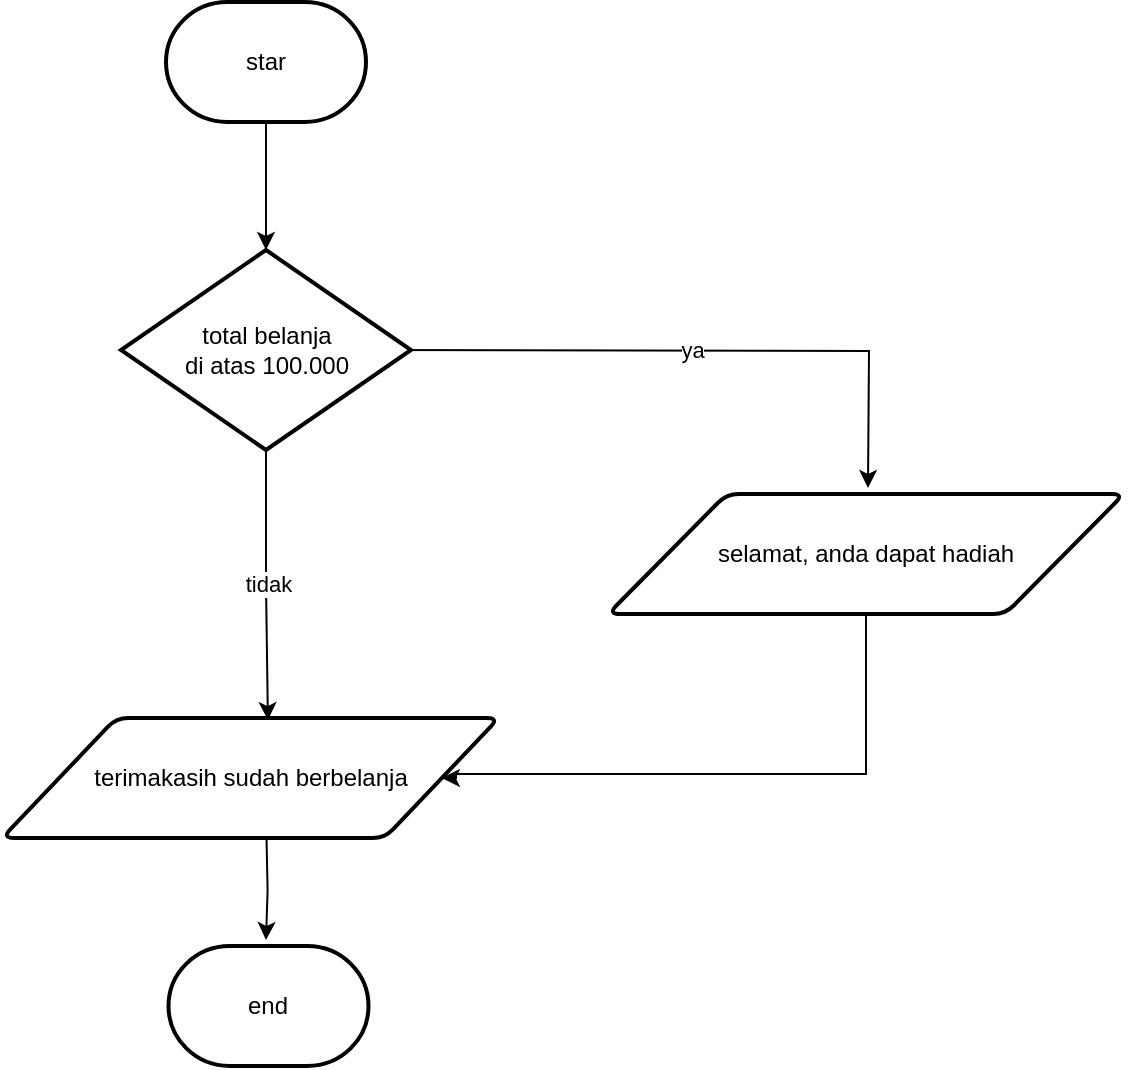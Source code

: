 <mxfile version="22.1.16" type="device">
  <diagram name="Page-1" id="jr_epOJPyc_aueluBdOg">
    <mxGraphModel dx="1120" dy="814" grid="0" gridSize="10" guides="1" tooltips="1" connect="1" arrows="1" fold="1" page="0" pageScale="1" pageWidth="850" pageHeight="1100" math="0" shadow="0">
      <root>
        <mxCell id="0" />
        <mxCell id="1" parent="0" />
        <mxCell id="MWn83Oy3D5ra3sKZTmh8-26" value="star" style="strokeWidth=2;html=1;shape=mxgraph.flowchart.terminator;whiteSpace=wrap;" vertex="1" parent="1">
          <mxGeometry x="250" y="-145" width="100" height="60" as="geometry" />
        </mxCell>
        <mxCell id="MWn83Oy3D5ra3sKZTmh8-32" value="ya" style="edgeStyle=orthogonalEdgeStyle;rounded=0;orthogonalLoop=1;jettySize=auto;html=1;exitX=1;exitY=0.5;exitDx=0;exitDy=0;exitPerimeter=0;" edge="1" parent="1">
          <mxGeometry relative="1" as="geometry">
            <mxPoint x="601" y="98" as="targetPoint" />
            <mxPoint x="356.5" y="29" as="sourcePoint" />
          </mxGeometry>
        </mxCell>
        <mxCell id="MWn83Oy3D5ra3sKZTmh8-27" value="&lt;div&gt;total belanja&lt;/div&gt;&lt;div&gt;di atas 100.000&lt;br&gt;&lt;/div&gt;" style="strokeWidth=2;html=1;shape=mxgraph.flowchart.decision;whiteSpace=wrap;" vertex="1" parent="1">
          <mxGeometry x="227.5" y="-21" width="145" height="100" as="geometry" />
        </mxCell>
        <mxCell id="MWn83Oy3D5ra3sKZTmh8-35" style="edgeStyle=orthogonalEdgeStyle;rounded=0;orthogonalLoop=1;jettySize=auto;html=1;exitX=0.5;exitY=1;exitDx=0;exitDy=0;entryX=1;entryY=0.5;entryDx=0;entryDy=0;" edge="1" parent="1" source="MWn83Oy3D5ra3sKZTmh8-28" target="MWn83Oy3D5ra3sKZTmh8-29">
          <mxGeometry relative="1" as="geometry">
            <mxPoint x="433" y="323" as="targetPoint" />
            <Array as="points">
              <mxPoint x="600" y="241" />
              <mxPoint x="395" y="241" />
            </Array>
          </mxGeometry>
        </mxCell>
        <mxCell id="MWn83Oy3D5ra3sKZTmh8-28" value="selamat, anda dapat hadiah" style="shape=parallelogram;html=1;strokeWidth=2;perimeter=parallelogramPerimeter;whiteSpace=wrap;rounded=1;arcSize=12;size=0.23;" vertex="1" parent="1">
          <mxGeometry x="471" y="101" width="258" height="60" as="geometry" />
        </mxCell>
        <mxCell id="MWn83Oy3D5ra3sKZTmh8-38" style="edgeStyle=orthogonalEdgeStyle;rounded=0;orthogonalLoop=1;jettySize=auto;html=1;exitX=0.5;exitY=1;exitDx=0;exitDy=0;" edge="1" parent="1">
          <mxGeometry relative="1" as="geometry">
            <mxPoint x="300" y="324" as="targetPoint" />
            <mxPoint x="300.25" y="273" as="sourcePoint" />
          </mxGeometry>
        </mxCell>
        <mxCell id="MWn83Oy3D5ra3sKZTmh8-29" value="terimakasih sudah berbelanja" style="shape=parallelogram;html=1;strokeWidth=2;perimeter=parallelogramPerimeter;whiteSpace=wrap;rounded=1;arcSize=12;size=0.23;" vertex="1" parent="1">
          <mxGeometry x="168" y="213" width="248.5" height="60" as="geometry" />
        </mxCell>
        <mxCell id="MWn83Oy3D5ra3sKZTmh8-30" value="end" style="strokeWidth=2;html=1;shape=mxgraph.flowchart.terminator;whiteSpace=wrap;" vertex="1" parent="1">
          <mxGeometry x="251.25" y="327" width="100" height="60" as="geometry" />
        </mxCell>
        <mxCell id="MWn83Oy3D5ra3sKZTmh8-31" style="edgeStyle=orthogonalEdgeStyle;rounded=0;orthogonalLoop=1;jettySize=auto;html=1;exitX=0.5;exitY=1;exitDx=0;exitDy=0;exitPerimeter=0;entryX=0.5;entryY=0;entryDx=0;entryDy=0;entryPerimeter=0;" edge="1" parent="1" source="MWn83Oy3D5ra3sKZTmh8-26" target="MWn83Oy3D5ra3sKZTmh8-27">
          <mxGeometry relative="1" as="geometry" />
        </mxCell>
        <mxCell id="MWn83Oy3D5ra3sKZTmh8-36" value="tidak" style="edgeStyle=orthogonalEdgeStyle;rounded=0;orthogonalLoop=1;jettySize=auto;html=1;exitX=0.5;exitY=1;exitDx=0;exitDy=0;exitPerimeter=0;entryX=0.535;entryY=0.017;entryDx=0;entryDy=0;entryPerimeter=0;" edge="1" parent="1" source="MWn83Oy3D5ra3sKZTmh8-27" target="MWn83Oy3D5ra3sKZTmh8-29">
          <mxGeometry relative="1" as="geometry" />
        </mxCell>
      </root>
    </mxGraphModel>
  </diagram>
</mxfile>
